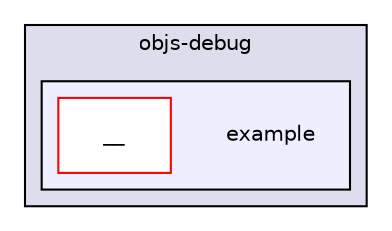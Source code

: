 digraph "fmod/android/fmodstudioapi10503android/api/studio/examples/eclipse/3d/obj/local/armeabi-v7a/objs-debug/example" {
  compound=true
  node [ fontsize="10", fontname="Helvetica"];
  edge [ labelfontsize="10", labelfontname="Helvetica"];
  subgraph clusterdir_c4ba82c988c2c9b9af8eca9701385f86 {
    graph [ bgcolor="#ddddee", pencolor="black", label="objs-debug" fontname="Helvetica", fontsize="10", URL="dir_c4ba82c988c2c9b9af8eca9701385f86.html"]
  subgraph clusterdir_079ce89594614ac1af639d9443f70bb3 {
    graph [ bgcolor="#eeeeff", pencolor="black", label="" URL="dir_079ce89594614ac1af639d9443f70bb3.html"];
    dir_079ce89594614ac1af639d9443f70bb3 [shape=plaintext label="example"];
    dir_ae21e5b9064dbbd0b89954742b3a4745 [shape=box label="__" color="red" fillcolor="white" style="filled" URL="dir_ae21e5b9064dbbd0b89954742b3a4745.html"];
  }
  }
}
